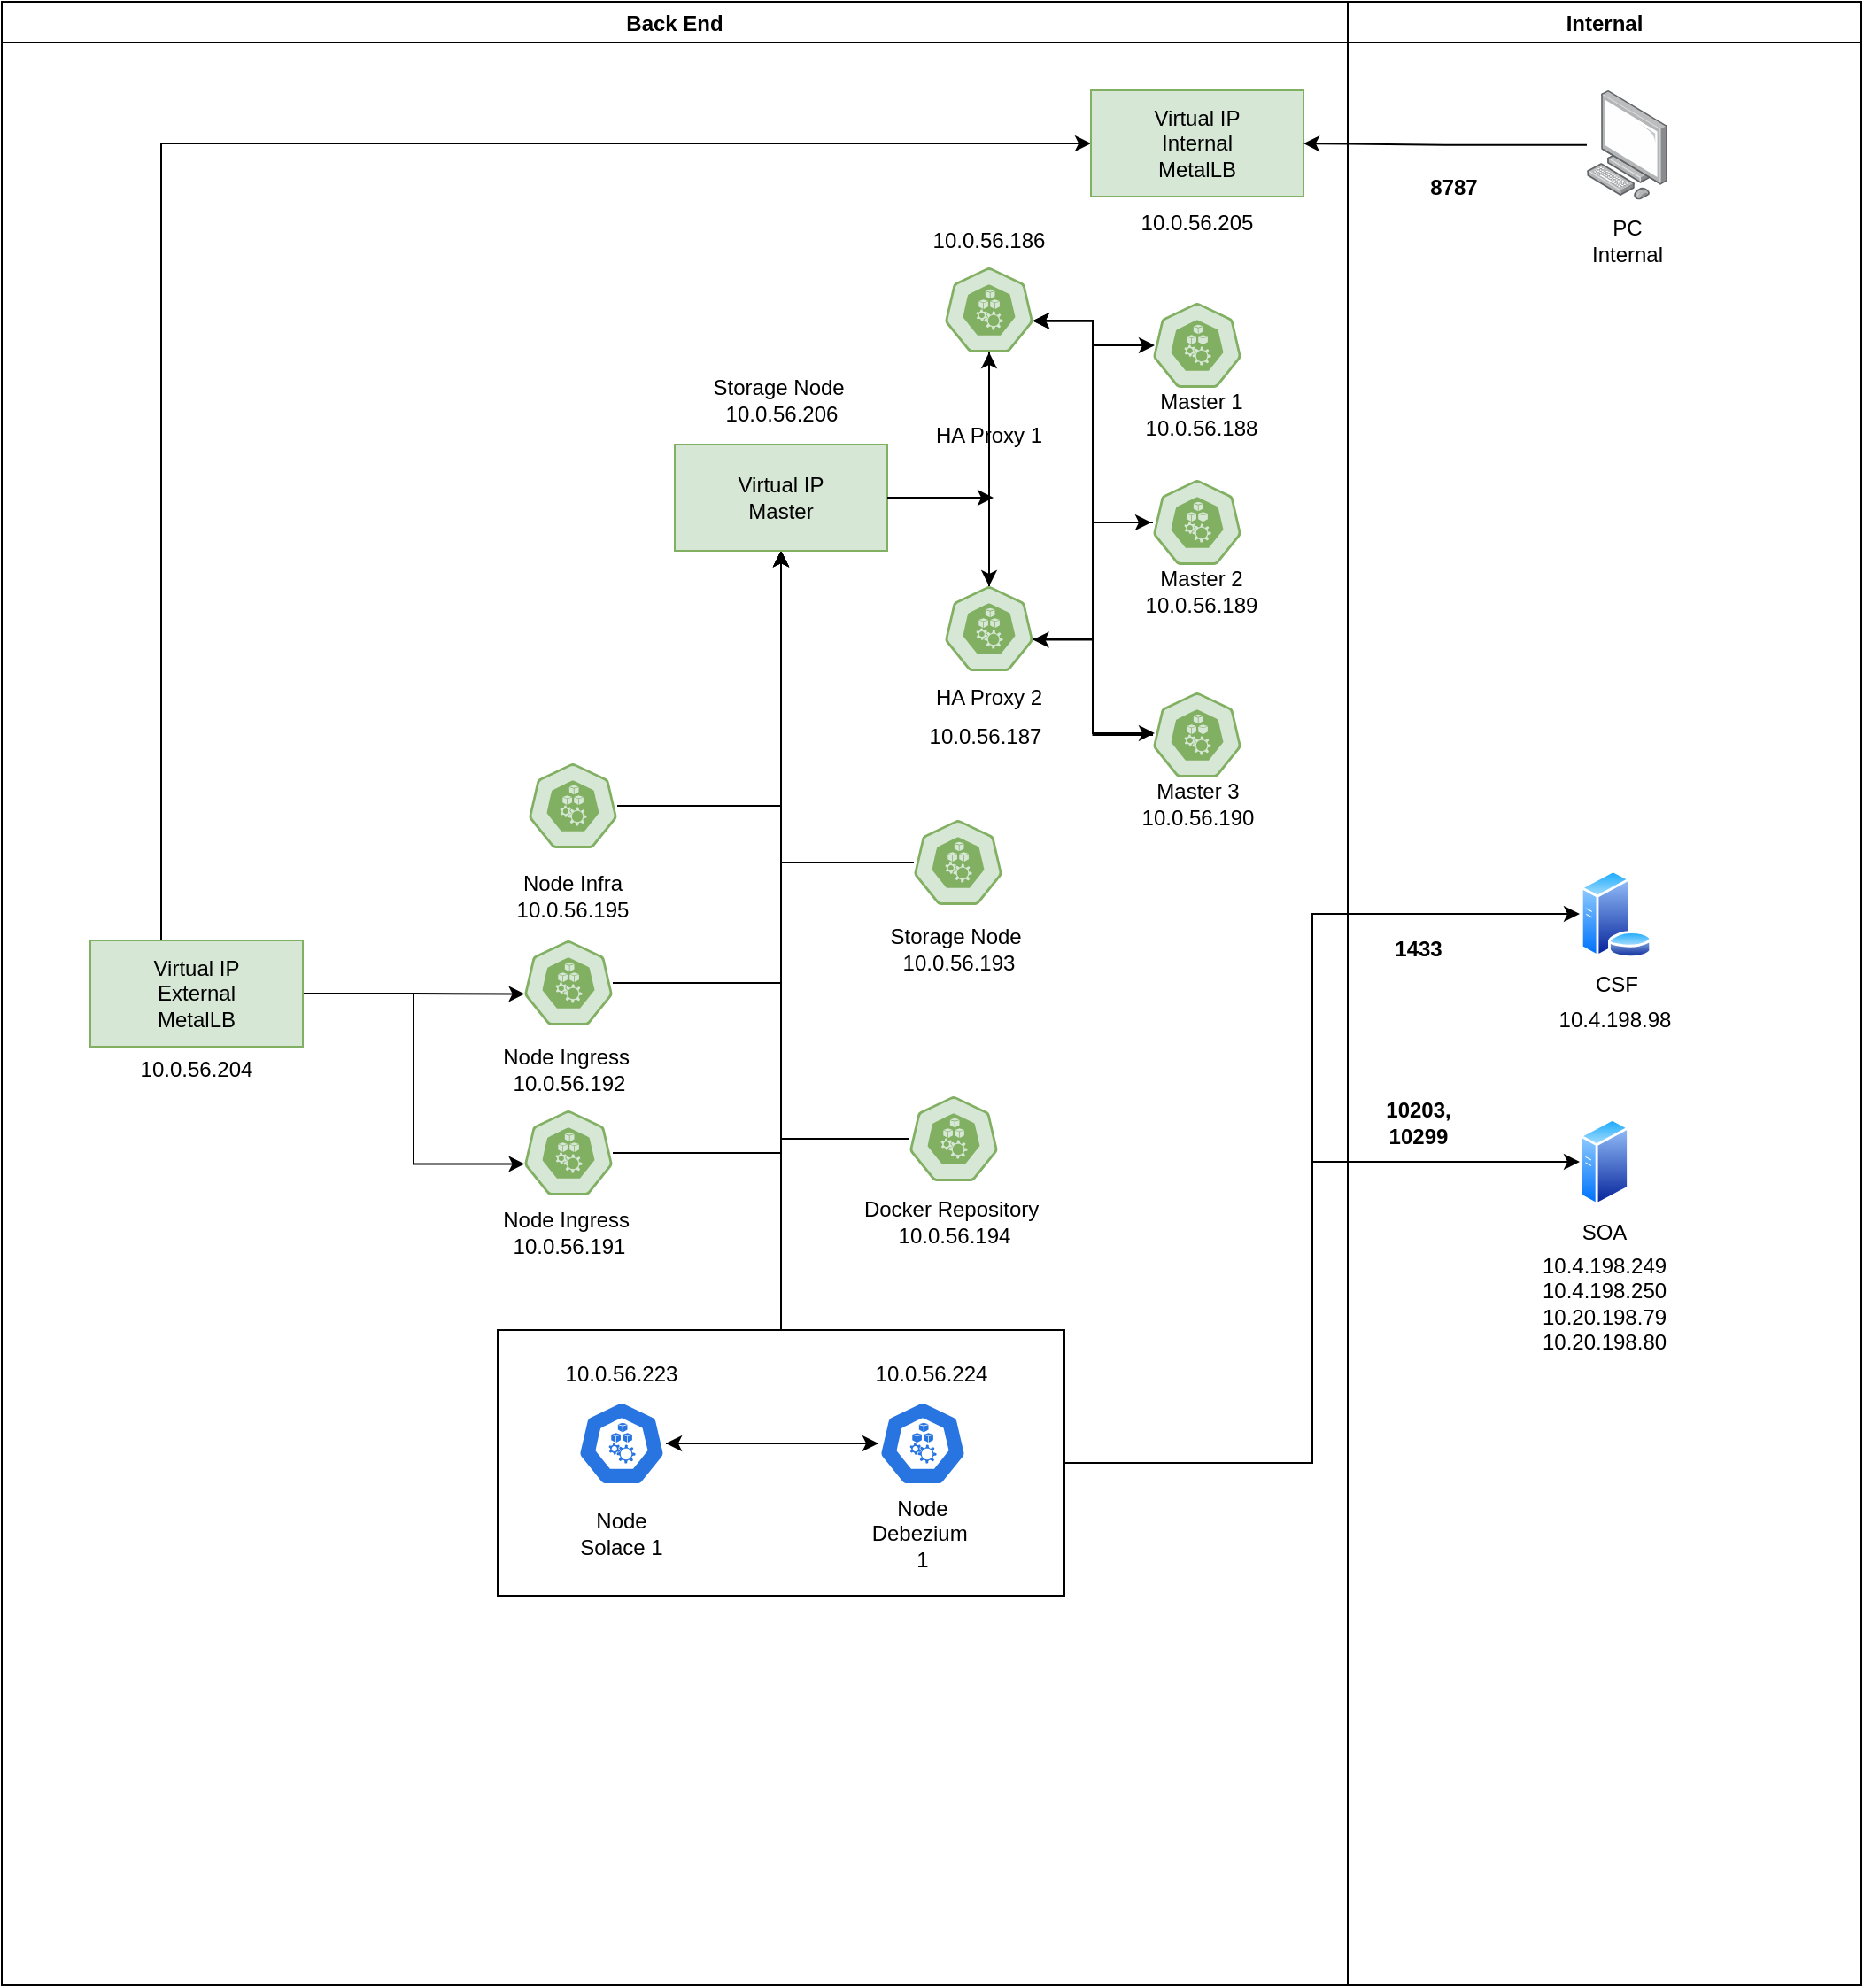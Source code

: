 <mxfile version="18.0.8" type="github">
  <diagram id="WyJMgfDM6pz5JmEkkXk2" name="Page-1">
    <mxGraphModel dx="946" dy="589" grid="1" gridSize="10" guides="1" tooltips="1" connect="1" arrows="1" fold="1" page="1" pageScale="1" pageWidth="850" pageHeight="1100" math="0" shadow="0">
      <root>
        <mxCell id="0" />
        <mxCell id="1" parent="0" />
        <mxCell id="eUF_M8O6vmIzJFxK9sOe-9" value="Back End" style="swimlane;" parent="1" vertex="1">
          <mxGeometry x="80" y="40" width="760" height="1120" as="geometry" />
        </mxCell>
        <mxCell id="jLR2VElyjCRft_HxmgOI-8" style="edgeStyle=orthogonalEdgeStyle;rounded=0;orthogonalLoop=1;jettySize=auto;html=1;" parent="eUF_M8O6vmIzJFxK9sOe-9" source="eUF_M8O6vmIzJFxK9sOe-11" target="jLR2VElyjCRft_HxmgOI-7" edge="1">
          <mxGeometry relative="1" as="geometry" />
        </mxCell>
        <mxCell id="eUF_M8O6vmIzJFxK9sOe-11" value="" style="rounded=0;whiteSpace=wrap;html=1;" parent="eUF_M8O6vmIzJFxK9sOe-9" vertex="1">
          <mxGeometry x="280" y="750" width="320" height="150" as="geometry" />
        </mxCell>
        <mxCell id="eUF_M8O6vmIzJFxK9sOe-1" value="" style="sketch=0;html=1;dashed=0;whitespace=wrap;fillColor=#2875E2;strokeColor=#ffffff;points=[[0.005,0.63,0],[0.1,0.2,0],[0.9,0.2,0],[0.5,0,0],[0.995,0.63,0],[0.72,0.99,0],[0.5,1,0],[0.28,0.99,0]];shape=mxgraph.kubernetes.icon;prIcon=node" parent="eUF_M8O6vmIzJFxK9sOe-9" vertex="1">
          <mxGeometry x="325" y="790" width="50" height="48" as="geometry" />
        </mxCell>
        <mxCell id="jLR2VElyjCRft_HxmgOI-41" style="edgeStyle=orthogonalEdgeStyle;rounded=0;orthogonalLoop=1;jettySize=auto;html=1;" parent="eUF_M8O6vmIzJFxK9sOe-9" source="eUF_M8O6vmIzJFxK9sOe-2" target="eUF_M8O6vmIzJFxK9sOe-1" edge="1">
          <mxGeometry relative="1" as="geometry" />
        </mxCell>
        <mxCell id="eUF_M8O6vmIzJFxK9sOe-2" value="" style="sketch=0;html=1;dashed=0;whitespace=wrap;fillColor=#2875E2;strokeColor=#ffffff;points=[[0.005,0.63,0],[0.1,0.2,0],[0.9,0.2,0],[0.5,0,0],[0.995,0.63,0],[0.72,0.99,0],[0.5,1,0],[0.28,0.99,0]];shape=mxgraph.kubernetes.icon;prIcon=node" parent="eUF_M8O6vmIzJFxK9sOe-9" vertex="1">
          <mxGeometry x="495" y="790" width="50" height="48" as="geometry" />
        </mxCell>
        <mxCell id="eUF_M8O6vmIzJFxK9sOe-5" style="edgeStyle=orthogonalEdgeStyle;rounded=0;orthogonalLoop=1;jettySize=auto;html=1;" parent="eUF_M8O6vmIzJFxK9sOe-9" source="eUF_M8O6vmIzJFxK9sOe-1" target="eUF_M8O6vmIzJFxK9sOe-2" edge="1">
          <mxGeometry relative="1" as="geometry" />
        </mxCell>
        <mxCell id="eUF_M8O6vmIzJFxK9sOe-3" value="Node Solace 1" style="text;html=1;strokeColor=none;fillColor=none;align=center;verticalAlign=middle;whiteSpace=wrap;rounded=0;" parent="eUF_M8O6vmIzJFxK9sOe-9" vertex="1">
          <mxGeometry x="320" y="850" width="60" height="30" as="geometry" />
        </mxCell>
        <mxCell id="eUF_M8O6vmIzJFxK9sOe-4" value="Node Debezium&amp;nbsp; 1" style="text;html=1;strokeColor=none;fillColor=none;align=center;verticalAlign=middle;whiteSpace=wrap;rounded=0;" parent="eUF_M8O6vmIzJFxK9sOe-9" vertex="1">
          <mxGeometry x="490" y="850" width="60" height="30" as="geometry" />
        </mxCell>
        <mxCell id="jLR2VElyjCRft_HxmgOI-14" style="edgeStyle=orthogonalEdgeStyle;rounded=0;orthogonalLoop=1;jettySize=auto;html=1;" parent="eUF_M8O6vmIzJFxK9sOe-9" source="eUF_M8O6vmIzJFxK9sOe-19" target="jLR2VElyjCRft_HxmgOI-7" edge="1">
          <mxGeometry relative="1" as="geometry" />
        </mxCell>
        <mxCell id="eUF_M8O6vmIzJFxK9sOe-19" value="" style="sketch=0;html=1;dashed=0;whitespace=wrap;fillColor=#d6e7d6;strokeColor=#81b062;points=[[0.005,0.63,0],[0.1,0.2,0],[0.9,0.2,0],[0.5,0,0],[0.995,0.63,0],[0.72,0.99,0],[0.5,1,0],[0.28,0.99,0]];shape=mxgraph.kubernetes.icon;prIcon=node" parent="eUF_M8O6vmIzJFxK9sOe-9" vertex="1">
          <mxGeometry x="295" y="626" width="50" height="48" as="geometry" />
        </mxCell>
        <mxCell id="jLR2VElyjCRft_HxmgOI-13" style="edgeStyle=orthogonalEdgeStyle;rounded=0;orthogonalLoop=1;jettySize=auto;html=1;" parent="eUF_M8O6vmIzJFxK9sOe-9" source="eUF_M8O6vmIzJFxK9sOe-20" target="jLR2VElyjCRft_HxmgOI-7" edge="1">
          <mxGeometry relative="1" as="geometry" />
        </mxCell>
        <mxCell id="eUF_M8O6vmIzJFxK9sOe-20" value="" style="sketch=0;html=1;dashed=0;whitespace=wrap;fillColor=#d6e7d6;strokeColor=#81b062;points=[[0.005,0.63,0],[0.1,0.2,0],[0.9,0.2,0],[0.5,0,0],[0.995,0.63,0],[0.72,0.99,0],[0.5,1,0],[0.28,0.99,0]];shape=mxgraph.kubernetes.icon;prIcon=node" parent="eUF_M8O6vmIzJFxK9sOe-9" vertex="1">
          <mxGeometry x="295" y="530" width="50" height="48" as="geometry" />
        </mxCell>
        <mxCell id="eUF_M8O6vmIzJFxK9sOe-21" value="Node Ingress&amp;nbsp;&lt;br&gt;10.0.56.192" style="text;html=1;strokeColor=none;fillColor=none;align=center;verticalAlign=middle;whiteSpace=wrap;rounded=0;" parent="eUF_M8O6vmIzJFxK9sOe-9" vertex="1">
          <mxGeometry x="272.5" y="588" width="95" height="30" as="geometry" />
        </mxCell>
        <mxCell id="eUF_M8O6vmIzJFxK9sOe-23" value="Node Ingress&amp;nbsp;&lt;br&gt;10.0.56.191" style="text;html=1;strokeColor=none;fillColor=none;align=center;verticalAlign=middle;whiteSpace=wrap;rounded=0;" parent="eUF_M8O6vmIzJFxK9sOe-9" vertex="1">
          <mxGeometry x="272.5" y="680" width="95" height="30" as="geometry" />
        </mxCell>
        <mxCell id="jLR2VElyjCRft_HxmgOI-10" style="edgeStyle=orthogonalEdgeStyle;rounded=0;orthogonalLoop=1;jettySize=auto;html=1;" parent="eUF_M8O6vmIzJFxK9sOe-9" source="eUF_M8O6vmIzJFxK9sOe-24" target="jLR2VElyjCRft_HxmgOI-7" edge="1">
          <mxGeometry relative="1" as="geometry" />
        </mxCell>
        <mxCell id="eUF_M8O6vmIzJFxK9sOe-24" value="" style="sketch=0;html=1;dashed=0;whitespace=wrap;fillColor=#d6e7d6;strokeColor=#81b062;points=[[0.005,0.63,0],[0.1,0.2,0],[0.9,0.2,0],[0.5,0,0],[0.995,0.63,0],[0.72,0.99,0],[0.5,1,0],[0.28,0.99,0]];shape=mxgraph.kubernetes.icon;prIcon=node" parent="eUF_M8O6vmIzJFxK9sOe-9" vertex="1">
          <mxGeometry x="297.5" y="430" width="50" height="48" as="geometry" />
        </mxCell>
        <mxCell id="eUF_M8O6vmIzJFxK9sOe-25" value="Node Infra&lt;br&gt;10.0.56.195" style="text;html=1;strokeColor=none;fillColor=none;align=center;verticalAlign=middle;whiteSpace=wrap;rounded=0;" parent="eUF_M8O6vmIzJFxK9sOe-9" vertex="1">
          <mxGeometry x="275" y="490" width="95" height="30" as="geometry" />
        </mxCell>
        <mxCell id="eUF_M8O6vmIzJFxK9sOe-31" style="edgeStyle=orthogonalEdgeStyle;rounded=0;orthogonalLoop=1;jettySize=auto;html=1;entryX=0.005;entryY=0.63;entryDx=0;entryDy=0;entryPerimeter=0;" parent="eUF_M8O6vmIzJFxK9sOe-9" source="eUF_M8O6vmIzJFxK9sOe-26" target="eUF_M8O6vmIzJFxK9sOe-20" edge="1">
          <mxGeometry relative="1" as="geometry" />
        </mxCell>
        <mxCell id="eUF_M8O6vmIzJFxK9sOe-32" style="edgeStyle=orthogonalEdgeStyle;rounded=0;orthogonalLoop=1;jettySize=auto;html=1;entryX=0.005;entryY=0.63;entryDx=0;entryDy=0;entryPerimeter=0;" parent="eUF_M8O6vmIzJFxK9sOe-9" source="eUF_M8O6vmIzJFxK9sOe-26" target="eUF_M8O6vmIzJFxK9sOe-19" edge="1">
          <mxGeometry relative="1" as="geometry" />
        </mxCell>
        <mxCell id="eUF_M8O6vmIzJFxK9sOe-36" style="edgeStyle=orthogonalEdgeStyle;rounded=0;orthogonalLoop=1;jettySize=auto;html=1;entryX=0;entryY=0.5;entryDx=0;entryDy=0;" parent="eUF_M8O6vmIzJFxK9sOe-9" source="eUF_M8O6vmIzJFxK9sOe-26" target="eUF_M8O6vmIzJFxK9sOe-33" edge="1">
          <mxGeometry relative="1" as="geometry">
            <Array as="points">
              <mxPoint x="90" y="80" />
            </Array>
          </mxGeometry>
        </mxCell>
        <mxCell id="eUF_M8O6vmIzJFxK9sOe-26" value="Virtual IP&lt;br&gt;External&lt;br&gt;MetalLB" style="rounded=0;whiteSpace=wrap;html=1;strokeColor=#81b062;fillColor=#d6e7d6;" parent="eUF_M8O6vmIzJFxK9sOe-9" vertex="1">
          <mxGeometry x="50" y="530" width="120" height="60" as="geometry" />
        </mxCell>
        <mxCell id="eUF_M8O6vmIzJFxK9sOe-29" value="10.0.56.204" style="text;html=1;strokeColor=none;fillColor=none;align=center;verticalAlign=middle;whiteSpace=wrap;rounded=0;" parent="eUF_M8O6vmIzJFxK9sOe-9" vertex="1">
          <mxGeometry x="80" y="588" width="60" height="30" as="geometry" />
        </mxCell>
        <mxCell id="eUF_M8O6vmIzJFxK9sOe-33" value="Virtual IP&lt;br&gt;Internal&lt;br&gt;MetalLB" style="rounded=0;whiteSpace=wrap;html=1;strokeColor=#81b062;fillColor=#d6e7d6;" parent="eUF_M8O6vmIzJFxK9sOe-9" vertex="1">
          <mxGeometry x="615" y="50" width="120" height="60" as="geometry" />
        </mxCell>
        <mxCell id="eUF_M8O6vmIzJFxK9sOe-35" value="10.0.56.205" style="text;html=1;strokeColor=none;fillColor=none;align=center;verticalAlign=middle;whiteSpace=wrap;rounded=0;" parent="eUF_M8O6vmIzJFxK9sOe-9" vertex="1">
          <mxGeometry x="645" y="110" width="60" height="30" as="geometry" />
        </mxCell>
        <mxCell id="jLR2VElyjCRft_HxmgOI-11" style="edgeStyle=orthogonalEdgeStyle;rounded=0;orthogonalLoop=1;jettySize=auto;html=1;" parent="eUF_M8O6vmIzJFxK9sOe-9" source="jLR2VElyjCRft_HxmgOI-1" target="jLR2VElyjCRft_HxmgOI-7" edge="1">
          <mxGeometry relative="1" as="geometry" />
        </mxCell>
        <mxCell id="jLR2VElyjCRft_HxmgOI-1" value="" style="sketch=0;html=1;dashed=0;whitespace=wrap;fillColor=#d6e7d6;strokeColor=#81b062;points=[[0.005,0.63,0],[0.1,0.2,0],[0.9,0.2,0],[0.5,0,0],[0.995,0.63,0],[0.72,0.99,0],[0.5,1,0],[0.28,0.99,0]];shape=mxgraph.kubernetes.icon;prIcon=node" parent="eUF_M8O6vmIzJFxK9sOe-9" vertex="1">
          <mxGeometry x="515" y="462" width="50" height="48" as="geometry" />
        </mxCell>
        <mxCell id="jLR2VElyjCRft_HxmgOI-2" value="Storage Node&amp;nbsp;&lt;br&gt;10.0.56.193" style="text;html=1;strokeColor=none;fillColor=none;align=center;verticalAlign=middle;whiteSpace=wrap;rounded=0;" parent="eUF_M8O6vmIzJFxK9sOe-9" vertex="1">
          <mxGeometry x="492.5" y="520" width="95" height="30" as="geometry" />
        </mxCell>
        <mxCell id="jLR2VElyjCRft_HxmgOI-12" style="edgeStyle=orthogonalEdgeStyle;rounded=0;orthogonalLoop=1;jettySize=auto;html=1;entryX=0.5;entryY=1;entryDx=0;entryDy=0;" parent="eUF_M8O6vmIzJFxK9sOe-9" source="jLR2VElyjCRft_HxmgOI-3" target="jLR2VElyjCRft_HxmgOI-7" edge="1">
          <mxGeometry relative="1" as="geometry" />
        </mxCell>
        <mxCell id="jLR2VElyjCRft_HxmgOI-3" value="" style="sketch=0;html=1;dashed=0;whitespace=wrap;fillColor=#d6e7d6;strokeColor=#81b062;points=[[0.005,0.63,0],[0.1,0.2,0],[0.9,0.2,0],[0.5,0,0],[0.995,0.63,0],[0.72,0.99,0],[0.5,1,0],[0.28,0.99,0]];shape=mxgraph.kubernetes.icon;prIcon=node" parent="eUF_M8O6vmIzJFxK9sOe-9" vertex="1">
          <mxGeometry x="512.5" y="618" width="50" height="48" as="geometry" />
        </mxCell>
        <mxCell id="jLR2VElyjCRft_HxmgOI-4" value="Docker Repository&amp;nbsp;&lt;br&gt;10.0.56.194" style="text;html=1;strokeColor=none;fillColor=none;align=center;verticalAlign=middle;whiteSpace=wrap;rounded=0;" parent="eUF_M8O6vmIzJFxK9sOe-9" vertex="1">
          <mxGeometry x="477.5" y="674" width="120" height="30" as="geometry" />
        </mxCell>
        <mxCell id="jLR2VElyjCRft_HxmgOI-7" value="Virtual IP&lt;br&gt;Master" style="rounded=0;whiteSpace=wrap;html=1;strokeColor=#81b062;fillColor=#d6e7d6;" parent="eUF_M8O6vmIzJFxK9sOe-9" vertex="1">
          <mxGeometry x="380" y="250" width="120" height="60" as="geometry" />
        </mxCell>
        <mxCell id="jLR2VElyjCRft_HxmgOI-25" style="edgeStyle=orthogonalEdgeStyle;rounded=0;orthogonalLoop=1;jettySize=auto;html=1;" parent="eUF_M8O6vmIzJFxK9sOe-9" source="jLR2VElyjCRft_HxmgOI-15" target="jLR2VElyjCRft_HxmgOI-16" edge="1">
          <mxGeometry relative="1" as="geometry" />
        </mxCell>
        <mxCell id="jLR2VElyjCRft_HxmgOI-15" value="" style="sketch=0;html=1;dashed=0;whitespace=wrap;fillColor=#d6e7d6;strokeColor=#81b062;points=[[0.005,0.63,0],[0.1,0.2,0],[0.9,0.2,0],[0.5,0,0],[0.995,0.63,0],[0.72,0.99,0],[0.5,1,0],[0.28,0.99,0]];shape=mxgraph.kubernetes.icon;prIcon=node" parent="eUF_M8O6vmIzJFxK9sOe-9" vertex="1">
          <mxGeometry x="532.5" y="150" width="50" height="48" as="geometry" />
        </mxCell>
        <mxCell id="jLR2VElyjCRft_HxmgOI-26" style="edgeStyle=orthogonalEdgeStyle;rounded=0;orthogonalLoop=1;jettySize=auto;html=1;startArrow=none;" parent="eUF_M8O6vmIzJFxK9sOe-9" source="jLR2VElyjCRft_HxmgOI-21" target="jLR2VElyjCRft_HxmgOI-15" edge="1">
          <mxGeometry relative="1" as="geometry" />
        </mxCell>
        <mxCell id="jLR2VElyjCRft_HxmgOI-54" style="edgeStyle=orthogonalEdgeStyle;rounded=0;orthogonalLoop=1;jettySize=auto;html=1;entryX=-0.02;entryY=0.5;entryDx=0;entryDy=0;entryPerimeter=0;" parent="eUF_M8O6vmIzJFxK9sOe-9" source="jLR2VElyjCRft_HxmgOI-16" target="jLR2VElyjCRft_HxmgOI-17" edge="1">
          <mxGeometry relative="1" as="geometry">
            <Array as="points">
              <mxPoint x="616" y="360" />
              <mxPoint x="616" y="294" />
            </Array>
          </mxGeometry>
        </mxCell>
        <mxCell id="jLR2VElyjCRft_HxmgOI-55" style="edgeStyle=orthogonalEdgeStyle;rounded=0;orthogonalLoop=1;jettySize=auto;html=1;entryX=0.02;entryY=0.479;entryDx=0;entryDy=0;entryPerimeter=0;" parent="eUF_M8O6vmIzJFxK9sOe-9" source="jLR2VElyjCRft_HxmgOI-16" target="jLR2VElyjCRft_HxmgOI-19" edge="1">
          <mxGeometry relative="1" as="geometry">
            <Array as="points">
              <mxPoint x="616" y="360" />
              <mxPoint x="616" y="413" />
            </Array>
          </mxGeometry>
        </mxCell>
        <mxCell id="jLR2VElyjCRft_HxmgOI-56" style="edgeStyle=orthogonalEdgeStyle;rounded=0;orthogonalLoop=1;jettySize=auto;html=1;entryX=0.02;entryY=0.5;entryDx=0;entryDy=0;entryPerimeter=0;" parent="eUF_M8O6vmIzJFxK9sOe-9" source="jLR2VElyjCRft_HxmgOI-16" target="jLR2VElyjCRft_HxmgOI-18" edge="1">
          <mxGeometry relative="1" as="geometry">
            <Array as="points">
              <mxPoint x="616" y="360" />
              <mxPoint x="616" y="194" />
            </Array>
          </mxGeometry>
        </mxCell>
        <mxCell id="jLR2VElyjCRft_HxmgOI-16" value="" style="sketch=0;html=1;dashed=0;whitespace=wrap;fillColor=#d6e7d6;strokeColor=#81b062;points=[[0.005,0.63,0],[0.1,0.2,0],[0.9,0.2,0],[0.5,0,0],[0.995,0.63,0],[0.72,0.99,0],[0.5,1,0],[0.28,0.99,0]];shape=mxgraph.kubernetes.icon;prIcon=node" parent="eUF_M8O6vmIzJFxK9sOe-9" vertex="1">
          <mxGeometry x="532.5" y="330" width="50" height="48" as="geometry" />
        </mxCell>
        <mxCell id="jLR2VElyjCRft_HxmgOI-49" style="edgeStyle=orthogonalEdgeStyle;rounded=0;orthogonalLoop=1;jettySize=auto;html=1;" parent="eUF_M8O6vmIzJFxK9sOe-9" source="jLR2VElyjCRft_HxmgOI-18" target="jLR2VElyjCRft_HxmgOI-15" edge="1">
          <mxGeometry relative="1" as="geometry">
            <Array as="points">
              <mxPoint x="616" y="194" />
              <mxPoint x="616" y="180" />
            </Array>
          </mxGeometry>
        </mxCell>
        <mxCell id="jLR2VElyjCRft_HxmgOI-18" value="" style="sketch=0;html=1;dashed=0;whitespace=wrap;fillColor=#d6e7d6;strokeColor=#81b062;points=[[0.005,0.63,0],[0.1,0.2,0],[0.9,0.2,0],[0.5,0,0],[0.995,0.63,0],[0.72,0.99,0],[0.5,1,0],[0.28,0.99,0]];shape=mxgraph.kubernetes.icon;prIcon=node" parent="eUF_M8O6vmIzJFxK9sOe-9" vertex="1">
          <mxGeometry x="650" y="170" width="50" height="48" as="geometry" />
        </mxCell>
        <mxCell id="jLR2VElyjCRft_HxmgOI-51" style="edgeStyle=orthogonalEdgeStyle;rounded=0;orthogonalLoop=1;jettySize=auto;html=1;entryX=0.995;entryY=0.63;entryDx=0;entryDy=0;entryPerimeter=0;" parent="eUF_M8O6vmIzJFxK9sOe-9" source="jLR2VElyjCRft_HxmgOI-17" target="jLR2VElyjCRft_HxmgOI-15" edge="1">
          <mxGeometry relative="1" as="geometry" />
        </mxCell>
        <mxCell id="jLR2VElyjCRft_HxmgOI-53" style="edgeStyle=orthogonalEdgeStyle;rounded=0;orthogonalLoop=1;jettySize=auto;html=1;entryX=0.995;entryY=0.63;entryDx=0;entryDy=0;entryPerimeter=0;" parent="eUF_M8O6vmIzJFxK9sOe-9" source="jLR2VElyjCRft_HxmgOI-17" target="jLR2VElyjCRft_HxmgOI-16" edge="1">
          <mxGeometry relative="1" as="geometry" />
        </mxCell>
        <mxCell id="jLR2VElyjCRft_HxmgOI-17" value="" style="sketch=0;html=1;dashed=0;whitespace=wrap;fillColor=#d6e7d6;strokeColor=#81b062;points=[[0.005,0.63,0],[0.1,0.2,0],[0.9,0.2,0],[0.5,0,0],[0.995,0.63,0],[0.72,0.99,0],[0.5,1,0],[0.28,0.99,0]];shape=mxgraph.kubernetes.icon;prIcon=node" parent="eUF_M8O6vmIzJFxK9sOe-9" vertex="1">
          <mxGeometry x="650" y="270" width="50" height="48" as="geometry" />
        </mxCell>
        <mxCell id="jLR2VElyjCRft_HxmgOI-52" style="edgeStyle=orthogonalEdgeStyle;rounded=0;orthogonalLoop=1;jettySize=auto;html=1;entryX=0.995;entryY=0.63;entryDx=0;entryDy=0;entryPerimeter=0;" parent="eUF_M8O6vmIzJFxK9sOe-9" source="jLR2VElyjCRft_HxmgOI-19" target="jLR2VElyjCRft_HxmgOI-15" edge="1">
          <mxGeometry relative="1" as="geometry" />
        </mxCell>
        <mxCell id="jLR2VElyjCRft_HxmgOI-19" value="" style="sketch=0;html=1;dashed=0;whitespace=wrap;fillColor=#d6e7d6;strokeColor=#81b062;points=[[0.005,0.63,0],[0.1,0.2,0],[0.9,0.2,0],[0.5,0,0],[0.995,0.63,0],[0.72,0.99,0],[0.5,1,0],[0.28,0.99,0]];shape=mxgraph.kubernetes.icon;prIcon=node" parent="eUF_M8O6vmIzJFxK9sOe-9" vertex="1">
          <mxGeometry x="650" y="390" width="50" height="48" as="geometry" />
        </mxCell>
        <mxCell id="jLR2VElyjCRft_HxmgOI-20" value="Storage Node&amp;nbsp;&lt;br&gt;10.0.56.206" style="text;html=1;strokeColor=none;fillColor=none;align=center;verticalAlign=middle;whiteSpace=wrap;rounded=0;" parent="eUF_M8O6vmIzJFxK9sOe-9" vertex="1">
          <mxGeometry x="392.5" y="210" width="95" height="30" as="geometry" />
        </mxCell>
        <mxCell id="jLR2VElyjCRft_HxmgOI-22" value="HA Proxy 2" style="text;html=1;strokeColor=none;fillColor=none;align=center;verticalAlign=middle;whiteSpace=wrap;rounded=0;" parent="eUF_M8O6vmIzJFxK9sOe-9" vertex="1">
          <mxGeometry x="525" y="378" width="65" height="30" as="geometry" />
        </mxCell>
        <mxCell id="jLR2VElyjCRft_HxmgOI-21" value="HA Proxy 1" style="text;html=1;strokeColor=none;fillColor=none;align=center;verticalAlign=middle;whiteSpace=wrap;rounded=0;" parent="eUF_M8O6vmIzJFxK9sOe-9" vertex="1">
          <mxGeometry x="525" y="230" width="65" height="30" as="geometry" />
        </mxCell>
        <mxCell id="jLR2VElyjCRft_HxmgOI-27" value="" style="edgeStyle=orthogonalEdgeStyle;rounded=0;orthogonalLoop=1;jettySize=auto;html=1;endArrow=none;" parent="eUF_M8O6vmIzJFxK9sOe-9" source="jLR2VElyjCRft_HxmgOI-16" target="jLR2VElyjCRft_HxmgOI-21" edge="1">
          <mxGeometry relative="1" as="geometry">
            <mxPoint x="635" y="370" as="sourcePoint" />
            <mxPoint x="635" y="260" as="targetPoint" />
          </mxGeometry>
        </mxCell>
        <mxCell id="jLR2VElyjCRft_HxmgOI-28" value="10.0.56.186" style="text;html=1;strokeColor=none;fillColor=none;align=center;verticalAlign=middle;whiteSpace=wrap;rounded=0;" parent="eUF_M8O6vmIzJFxK9sOe-9" vertex="1">
          <mxGeometry x="525" y="120" width="65" height="30" as="geometry" />
        </mxCell>
        <mxCell id="jLR2VElyjCRft_HxmgOI-29" value="10.0.56.187" style="text;html=1;strokeColor=none;fillColor=none;align=center;verticalAlign=middle;whiteSpace=wrap;rounded=0;" parent="eUF_M8O6vmIzJFxK9sOe-9" vertex="1">
          <mxGeometry x="522.5" y="400" width="65" height="30" as="geometry" />
        </mxCell>
        <mxCell id="jLR2VElyjCRft_HxmgOI-30" value="Master 2&lt;br&gt;10.0.56.189" style="text;html=1;strokeColor=none;fillColor=none;align=center;verticalAlign=middle;whiteSpace=wrap;rounded=0;" parent="eUF_M8O6vmIzJFxK9sOe-9" vertex="1">
          <mxGeometry x="645" y="318" width="65" height="30" as="geometry" />
        </mxCell>
        <mxCell id="jLR2VElyjCRft_HxmgOI-31" value="Master 3&lt;br&gt;10.0.56.190" style="text;html=1;strokeColor=none;fillColor=none;align=center;verticalAlign=middle;whiteSpace=wrap;rounded=0;" parent="eUF_M8O6vmIzJFxK9sOe-9" vertex="1">
          <mxGeometry x="642.5" y="438" width="65" height="30" as="geometry" />
        </mxCell>
        <mxCell id="jLR2VElyjCRft_HxmgOI-32" value="Master 1&lt;br&gt;10.0.56.188" style="text;html=1;strokeColor=none;fillColor=none;align=center;verticalAlign=middle;whiteSpace=wrap;rounded=0;" parent="eUF_M8O6vmIzJFxK9sOe-9" vertex="1">
          <mxGeometry x="645" y="218" width="65" height="30" as="geometry" />
        </mxCell>
        <mxCell id="jLR2VElyjCRft_HxmgOI-44" style="edgeStyle=orthogonalEdgeStyle;rounded=0;orthogonalLoop=1;jettySize=auto;html=1;exitX=0.5;exitY=1;exitDx=0;exitDy=0;" parent="eUF_M8O6vmIzJFxK9sOe-9" edge="1">
          <mxGeometry relative="1" as="geometry">
            <mxPoint x="440" y="970" as="sourcePoint" />
            <mxPoint x="440" y="970" as="targetPoint" />
          </mxGeometry>
        </mxCell>
        <mxCell id="izvRNiGaucAaPibP37uw-1" value="10.0.56.223" style="text;html=1;strokeColor=none;fillColor=none;align=center;verticalAlign=middle;whiteSpace=wrap;rounded=0;" vertex="1" parent="eUF_M8O6vmIzJFxK9sOe-9">
          <mxGeometry x="320" y="760" width="60" height="30" as="geometry" />
        </mxCell>
        <mxCell id="izvRNiGaucAaPibP37uw-2" value="10.0.56.224" style="text;html=1;strokeColor=none;fillColor=none;align=center;verticalAlign=middle;whiteSpace=wrap;rounded=0;" vertex="1" parent="eUF_M8O6vmIzJFxK9sOe-9">
          <mxGeometry x="495" y="760" width="60" height="30" as="geometry" />
        </mxCell>
        <mxCell id="eUF_M8O6vmIzJFxK9sOe-10" value="Internal" style="swimlane;" parent="1" vertex="1">
          <mxGeometry x="840" y="40" width="290" height="1120" as="geometry" />
        </mxCell>
        <mxCell id="eUF_M8O6vmIzJFxK9sOe-12" value="" style="aspect=fixed;perimeter=ellipsePerimeter;html=1;align=center;shadow=0;dashed=0;spacingTop=3;image;image=img/lib/active_directory/generic_server.svg;" parent="eUF_M8O6vmIzJFxK9sOe-10" vertex="1">
          <mxGeometry x="131" y="630" width="28.0" height="50" as="geometry" />
        </mxCell>
        <mxCell id="eUF_M8O6vmIzJFxK9sOe-13" value="SOA" style="text;html=1;strokeColor=none;fillColor=none;align=center;verticalAlign=middle;whiteSpace=wrap;rounded=0;" parent="eUF_M8O6vmIzJFxK9sOe-10" vertex="1">
          <mxGeometry x="115" y="680" width="60" height="30" as="geometry" />
        </mxCell>
        <mxCell id="eUF_M8O6vmIzJFxK9sOe-14" value="" style="aspect=fixed;perimeter=ellipsePerimeter;html=1;align=center;shadow=0;dashed=0;spacingTop=3;image;image=img/lib/active_directory/database_server.svg;" parent="eUF_M8O6vmIzJFxK9sOe-10" vertex="1">
          <mxGeometry x="131" y="490" width="41" height="50" as="geometry" />
        </mxCell>
        <mxCell id="eUF_M8O6vmIzJFxK9sOe-15" value="CSF" style="text;html=1;strokeColor=none;fillColor=none;align=center;verticalAlign=middle;whiteSpace=wrap;rounded=0;" parent="eUF_M8O6vmIzJFxK9sOe-10" vertex="1">
          <mxGeometry x="121.5" y="540" width="60" height="30" as="geometry" />
        </mxCell>
        <mxCell id="eUF_M8O6vmIzJFxK9sOe-17" value="1433" style="text;html=1;strokeColor=none;fillColor=none;align=center;verticalAlign=middle;whiteSpace=wrap;rounded=0;fontStyle=1" parent="eUF_M8O6vmIzJFxK9sOe-10" vertex="1">
          <mxGeometry x="10" y="520" width="60" height="30" as="geometry" />
        </mxCell>
        <mxCell id="jLR2VElyjCRft_HxmgOI-35" value="" style="points=[];aspect=fixed;html=1;align=center;shadow=0;dashed=0;image;image=img/lib/allied_telesis/computer_and_terminals/Personal_Computer.svg;" parent="eUF_M8O6vmIzJFxK9sOe-10" vertex="1">
          <mxGeometry x="135" y="50" width="45.6" height="61.8" as="geometry" />
        </mxCell>
        <mxCell id="jLR2VElyjCRft_HxmgOI-37" value="10.4.198.249&lt;br&gt;10.4.198.250&lt;br&gt;10.20.198.79&lt;br&gt;10.20.198.80" style="text;html=1;strokeColor=none;fillColor=none;align=center;verticalAlign=middle;whiteSpace=wrap;rounded=0;" parent="eUF_M8O6vmIzJFxK9sOe-10" vertex="1">
          <mxGeometry x="115" y="720" width="60" height="30" as="geometry" />
        </mxCell>
        <mxCell id="jLR2VElyjCRft_HxmgOI-38" value="10203,&lt;br&gt;10299" style="text;html=1;strokeColor=none;fillColor=none;align=center;verticalAlign=middle;whiteSpace=wrap;rounded=0;fontStyle=1" parent="eUF_M8O6vmIzJFxK9sOe-10" vertex="1">
          <mxGeometry x="10" y="618" width="60" height="30" as="geometry" />
        </mxCell>
        <mxCell id="jLR2VElyjCRft_HxmgOI-39" value="PC Internal" style="text;html=1;strokeColor=none;fillColor=none;align=center;verticalAlign=middle;whiteSpace=wrap;rounded=0;" parent="eUF_M8O6vmIzJFxK9sOe-10" vertex="1">
          <mxGeometry x="127.8" y="120" width="60" height="30" as="geometry" />
        </mxCell>
        <mxCell id="jLR2VElyjCRft_HxmgOI-43" value="8787" style="text;html=1;strokeColor=none;fillColor=none;align=center;verticalAlign=middle;whiteSpace=wrap;rounded=0;fontStyle=1" parent="eUF_M8O6vmIzJFxK9sOe-10" vertex="1">
          <mxGeometry x="30" y="90" width="60" height="30" as="geometry" />
        </mxCell>
        <mxCell id="jLR2VElyjCRft_HxmgOI-48" value="10.4.198.98" style="text;html=1;strokeColor=none;fillColor=none;align=center;verticalAlign=middle;whiteSpace=wrap;rounded=0;" parent="eUF_M8O6vmIzJFxK9sOe-10" vertex="1">
          <mxGeometry x="120.6" y="560" width="60" height="30" as="geometry" />
        </mxCell>
        <mxCell id="jLR2VElyjCRft_HxmgOI-23" style="edgeStyle=orthogonalEdgeStyle;rounded=0;orthogonalLoop=1;jettySize=auto;html=1;" parent="1" source="jLR2VElyjCRft_HxmgOI-7" edge="1">
          <mxGeometry relative="1" as="geometry">
            <mxPoint x="640" y="320" as="targetPoint" />
          </mxGeometry>
        </mxCell>
        <mxCell id="jLR2VElyjCRft_HxmgOI-33" style="edgeStyle=orthogonalEdgeStyle;rounded=0;orthogonalLoop=1;jettySize=auto;html=1;entryX=0;entryY=0.5;entryDx=0;entryDy=0;" parent="1" source="eUF_M8O6vmIzJFxK9sOe-11" target="eUF_M8O6vmIzJFxK9sOe-12" edge="1">
          <mxGeometry relative="1" as="geometry">
            <Array as="points">
              <mxPoint x="820" y="865" />
              <mxPoint x="820" y="695" />
            </Array>
          </mxGeometry>
        </mxCell>
        <mxCell id="jLR2VElyjCRft_HxmgOI-34" style="edgeStyle=orthogonalEdgeStyle;rounded=0;orthogonalLoop=1;jettySize=auto;html=1;entryX=0;entryY=0.5;entryDx=0;entryDy=0;" parent="1" source="eUF_M8O6vmIzJFxK9sOe-11" target="eUF_M8O6vmIzJFxK9sOe-14" edge="1">
          <mxGeometry relative="1" as="geometry">
            <Array as="points">
              <mxPoint x="820" y="865" />
              <mxPoint x="820" y="555" />
            </Array>
          </mxGeometry>
        </mxCell>
        <mxCell id="jLR2VElyjCRft_HxmgOI-46" style="edgeStyle=orthogonalEdgeStyle;rounded=0;orthogonalLoop=1;jettySize=auto;html=1;" parent="1" source="jLR2VElyjCRft_HxmgOI-35" target="eUF_M8O6vmIzJFxK9sOe-33" edge="1">
          <mxGeometry relative="1" as="geometry" />
        </mxCell>
      </root>
    </mxGraphModel>
  </diagram>
</mxfile>
